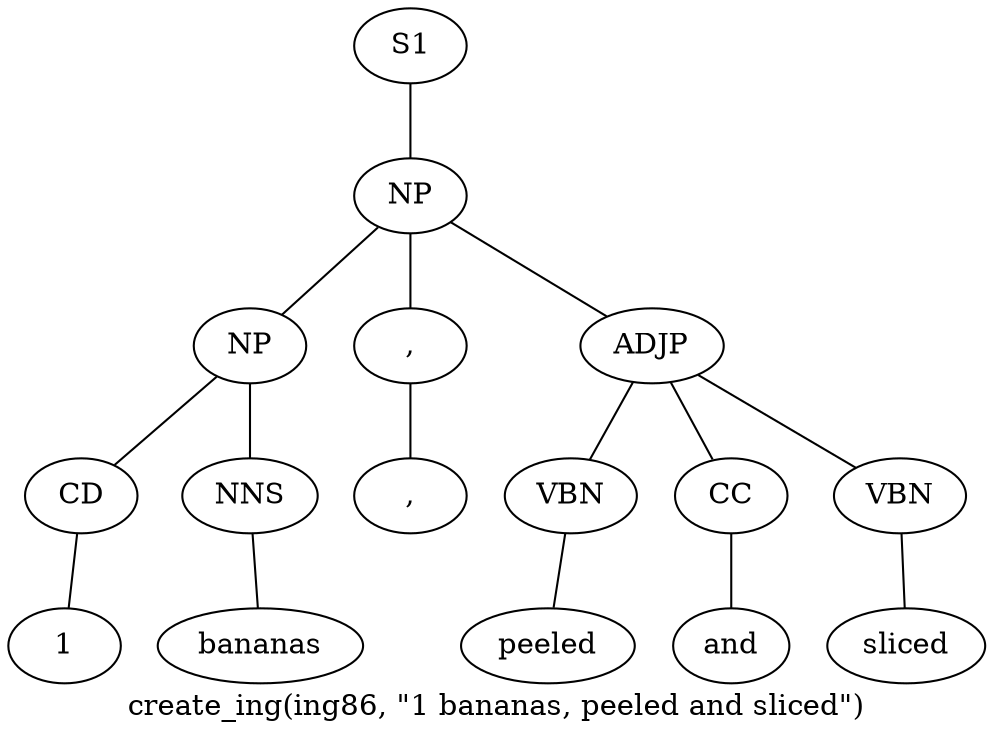 graph SyntaxGraph {
	label = "create_ing(ing86, \"1 bananas, peeled and sliced\")";
	Node0 [label="S1"];
	Node1 [label="NP"];
	Node2 [label="NP"];
	Node3 [label="CD"];
	Node4 [label="1"];
	Node5 [label="NNS"];
	Node6 [label="bananas"];
	Node7 [label=","];
	Node8 [label=","];
	Node9 [label="ADJP"];
	Node10 [label="VBN"];
	Node11 [label="peeled"];
	Node12 [label="CC"];
	Node13 [label="and"];
	Node14 [label="VBN"];
	Node15 [label="sliced"];

	Node0 -- Node1;
	Node1 -- Node2;
	Node1 -- Node7;
	Node1 -- Node9;
	Node2 -- Node3;
	Node2 -- Node5;
	Node3 -- Node4;
	Node5 -- Node6;
	Node7 -- Node8;
	Node9 -- Node10;
	Node9 -- Node12;
	Node9 -- Node14;
	Node10 -- Node11;
	Node12 -- Node13;
	Node14 -- Node15;
}